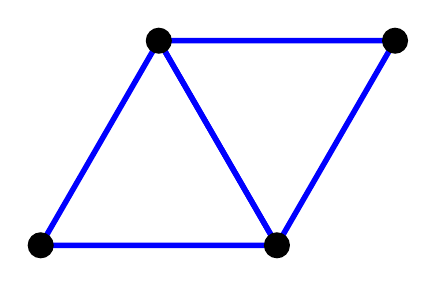 \begin{tikzpicture}[
  mesh/.style={gray},
  vertex/.style={circle, black, fill},
  facet/.style={blue, line width=2pt}]

\draw[mesh, facet] (0,0) -- ++(60:3) -- +(-60:3) -- cycle;
\draw[mesh, facet] (3,0) -- ++(60:3) -- +(-180:3) -- cycle;
\node[vertex] (v1) at (0,0) {};
\node[vertex] (v2) at (60:3) {};
\node[vertex] (v3) at (0:3) {};
\node[vertex] (v4) at ($(0:3) + (60:3)$) {};
\end{tikzpicture}
